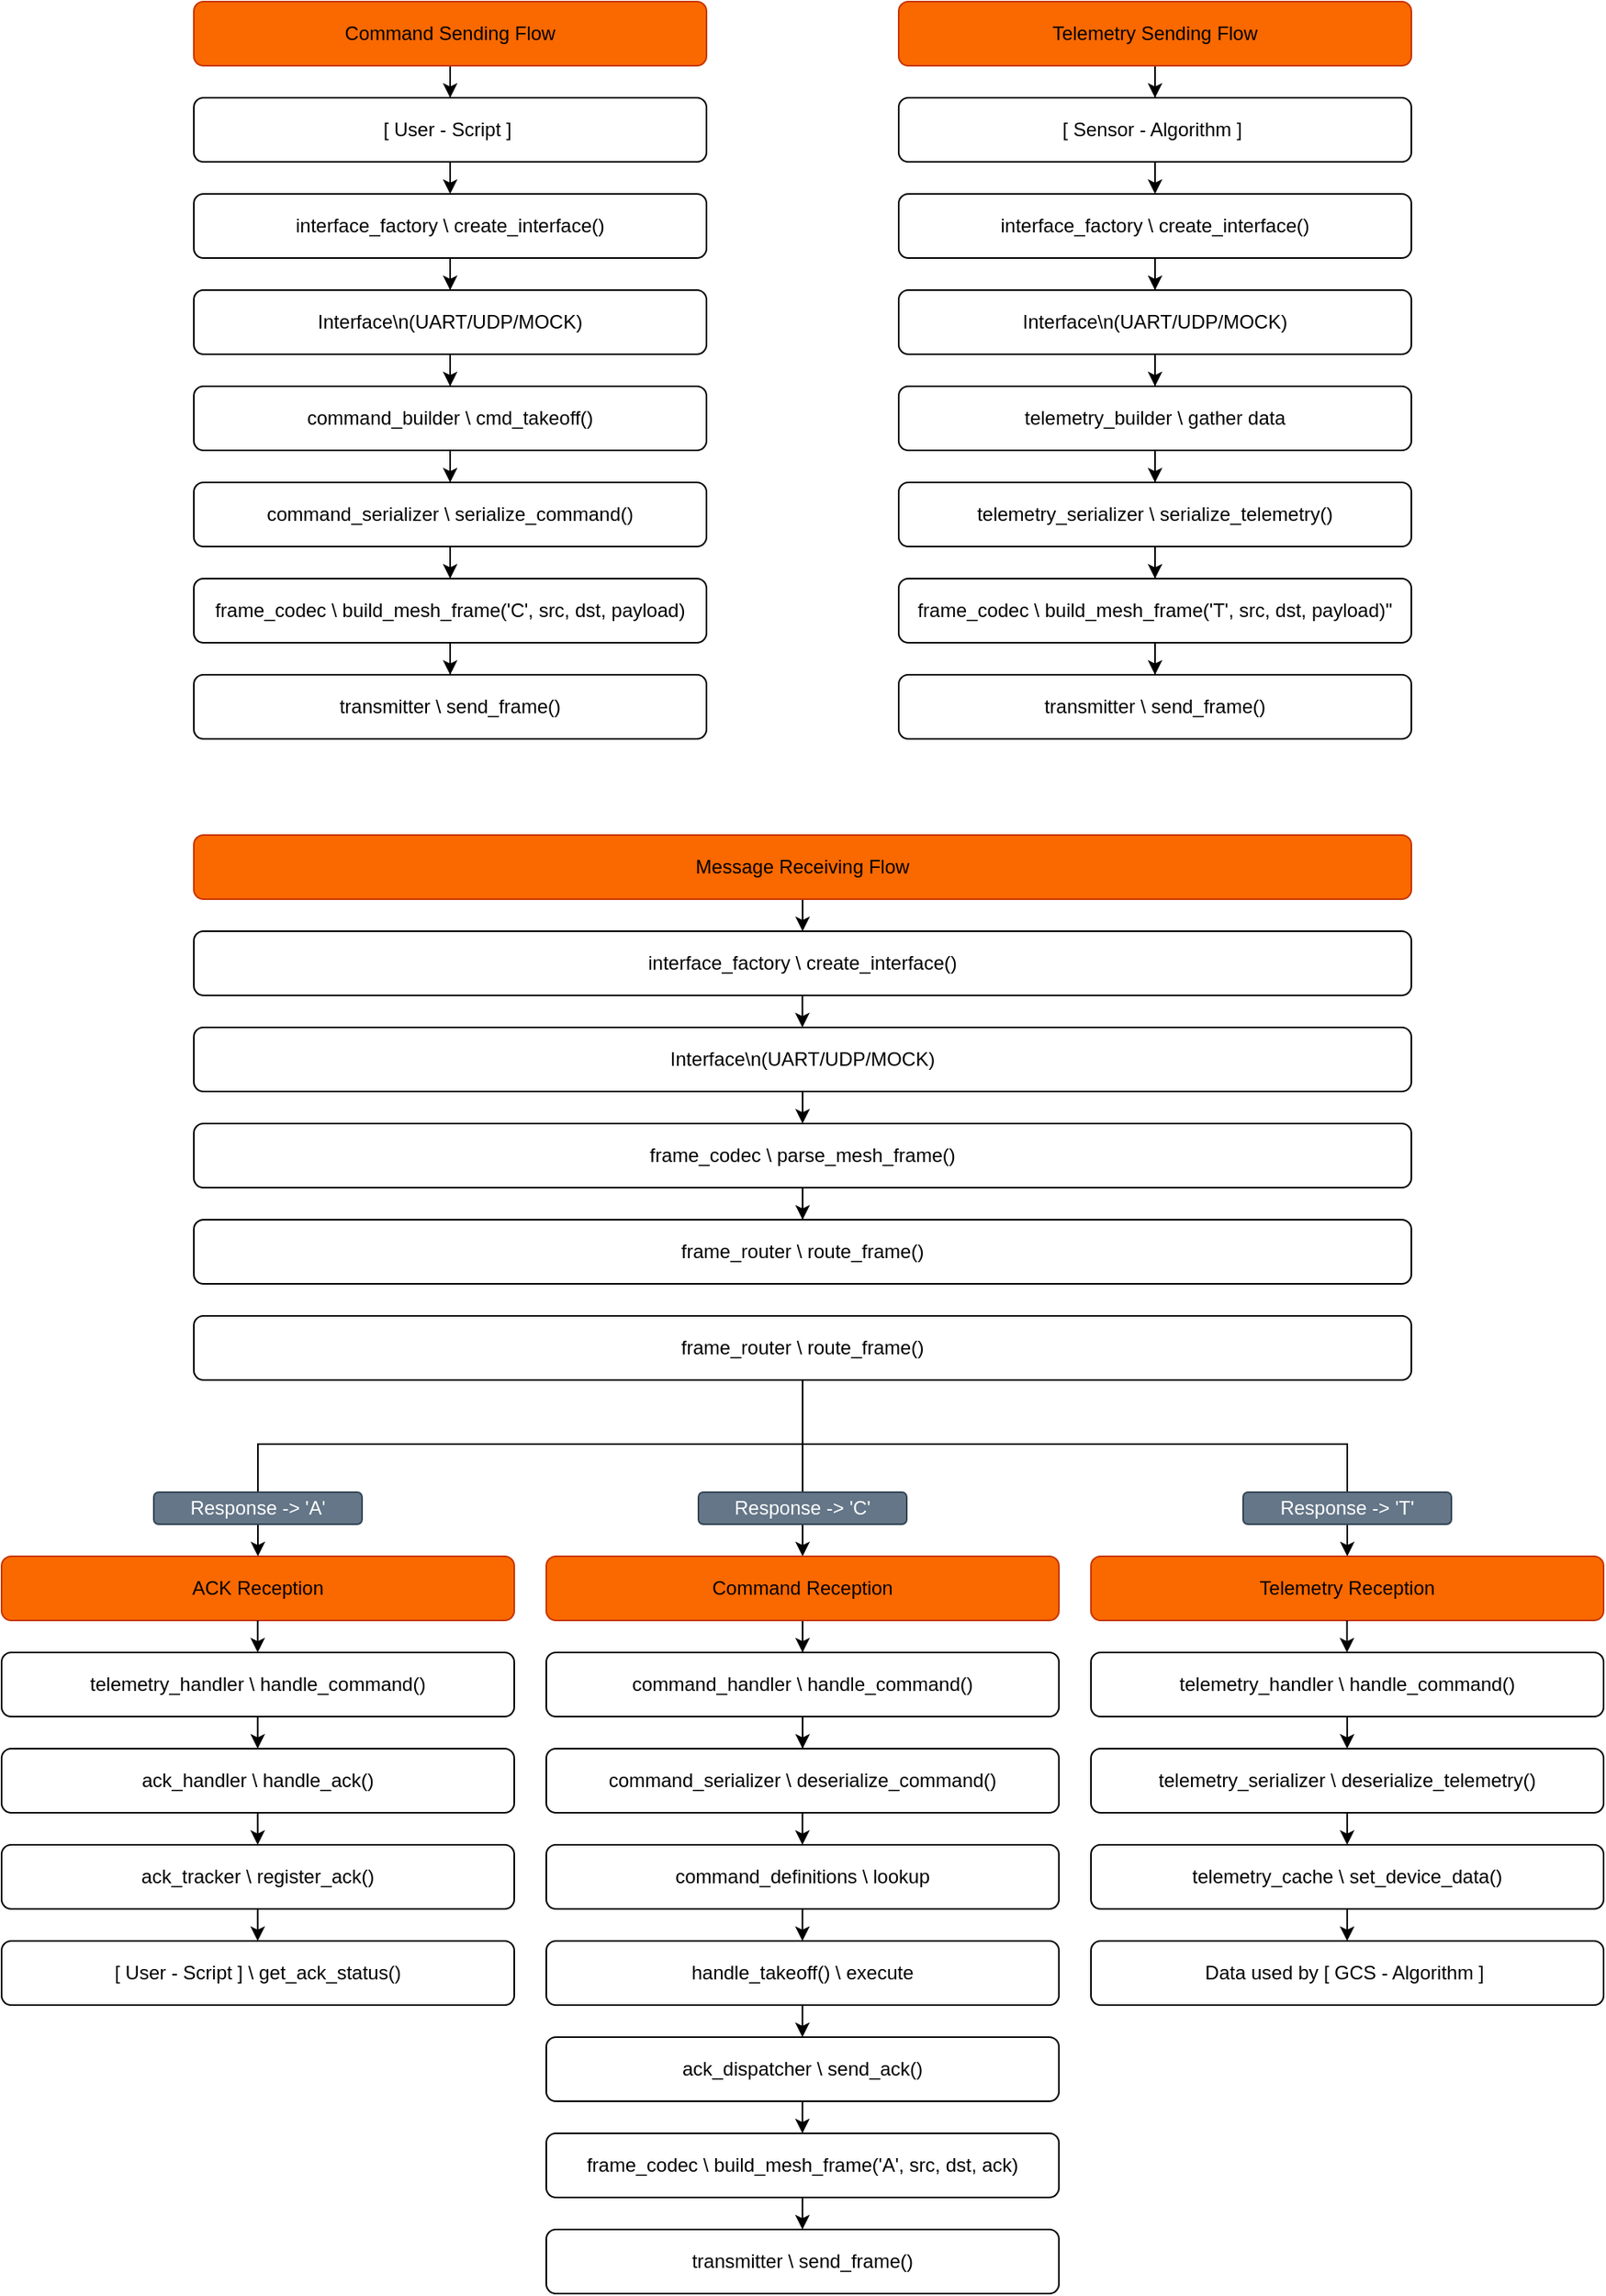 <mxfile version="27.0.1">
  <diagram name="Sayfa -1" id="h-azJLj8p0HbDLK38F_v">
    <mxGraphModel dx="3898" dy="1684" grid="1" gridSize="10" guides="1" tooltips="1" connect="1" arrows="1" fold="1" page="1" pageScale="1" pageWidth="827" pageHeight="1169" math="0" shadow="0">
      <root>
        <mxCell id="0" />
        <mxCell id="1" parent="0" />
        <mxCell id="iJEo4gMadIxdaNtaJDbO-5" value="" style="edgeStyle=orthogonalEdgeStyle;rounded=0;orthogonalLoop=1;jettySize=auto;html=1;" edge="1" parent="1" source="iJEo4gMadIxdaNtaJDbO-1">
          <mxGeometry relative="1" as="geometry">
            <mxPoint x="200.034" y="120" as="targetPoint" />
          </mxGeometry>
        </mxCell>
        <mxCell id="iJEo4gMadIxdaNtaJDbO-1" value="[ User - Script ]&amp;nbsp;" style="rounded=1;whiteSpace=wrap;html=1;" vertex="1" parent="1">
          <mxGeometry x="40" y="60" width="320" height="40" as="geometry" />
        </mxCell>
        <mxCell id="iJEo4gMadIxdaNtaJDbO-3" value="" style="edgeStyle=orthogonalEdgeStyle;rounded=0;orthogonalLoop=1;jettySize=auto;html=1;" edge="1" parent="1" source="iJEo4gMadIxdaNtaJDbO-2" target="iJEo4gMadIxdaNtaJDbO-1">
          <mxGeometry relative="1" as="geometry" />
        </mxCell>
        <mxCell id="iJEo4gMadIxdaNtaJDbO-2" value="Command Sending Flow" style="rounded=1;whiteSpace=wrap;html=1;fillColor=#fa6800;fontColor=#000000;strokeColor=#C73500;" vertex="1" parent="1">
          <mxGeometry x="40" width="320" height="40" as="geometry" />
        </mxCell>
        <mxCell id="iJEo4gMadIxdaNtaJDbO-13" value="" style="edgeStyle=orthogonalEdgeStyle;rounded=0;orthogonalLoop=1;jettySize=auto;html=1;" edge="1" parent="1" source="iJEo4gMadIxdaNtaJDbO-14">
          <mxGeometry relative="1" as="geometry">
            <mxPoint x="640.034" y="120" as="targetPoint" />
          </mxGeometry>
        </mxCell>
        <mxCell id="iJEo4gMadIxdaNtaJDbO-14" value="[ Sensor - Algorithm ]&amp;nbsp;" style="rounded=1;whiteSpace=wrap;html=1;" vertex="1" parent="1">
          <mxGeometry x="480" y="60" width="320" height="40" as="geometry" />
        </mxCell>
        <mxCell id="iJEo4gMadIxdaNtaJDbO-15" value="" style="edgeStyle=orthogonalEdgeStyle;rounded=0;orthogonalLoop=1;jettySize=auto;html=1;" edge="1" parent="1" source="iJEo4gMadIxdaNtaJDbO-16" target="iJEo4gMadIxdaNtaJDbO-14">
          <mxGeometry relative="1" as="geometry" />
        </mxCell>
        <mxCell id="iJEo4gMadIxdaNtaJDbO-16" value="Telemetry Sending Flow" style="rounded=1;whiteSpace=wrap;html=1;fillColor=#fa6800;fontColor=#000000;strokeColor=#C73500;" vertex="1" parent="1">
          <mxGeometry x="480" width="320" height="40" as="geometry" />
        </mxCell>
        <mxCell id="iJEo4gMadIxdaNtaJDbO-24" value="" style="edgeStyle=orthogonalEdgeStyle;rounded=0;orthogonalLoop=1;jettySize=auto;html=1;" edge="1" parent="1" source="iJEo4gMadIxdaNtaJDbO-25" target="iJEo4gMadIxdaNtaJDbO-27">
          <mxGeometry relative="1" as="geometry" />
        </mxCell>
        <mxCell id="iJEo4gMadIxdaNtaJDbO-25" value="command_builder \ cmd_takeoff()" style="rounded=1;whiteSpace=wrap;html=1;" vertex="1" parent="1">
          <mxGeometry x="40" y="240" width="320" height="40" as="geometry" />
        </mxCell>
        <mxCell id="iJEo4gMadIxdaNtaJDbO-26" value="" style="edgeStyle=orthogonalEdgeStyle;rounded=0;orthogonalLoop=1;jettySize=auto;html=1;" edge="1" parent="1" source="iJEo4gMadIxdaNtaJDbO-27" target="iJEo4gMadIxdaNtaJDbO-29">
          <mxGeometry relative="1" as="geometry" />
        </mxCell>
        <mxCell id="iJEo4gMadIxdaNtaJDbO-27" value="command_serializer \ serialize_command()" style="rounded=1;whiteSpace=wrap;html=1;" vertex="1" parent="1">
          <mxGeometry x="40" y="300" width="320" height="40" as="geometry" />
        </mxCell>
        <mxCell id="iJEo4gMadIxdaNtaJDbO-28" value="" style="edgeStyle=orthogonalEdgeStyle;rounded=0;orthogonalLoop=1;jettySize=auto;html=1;" edge="1" parent="1" source="iJEo4gMadIxdaNtaJDbO-29" target="iJEo4gMadIxdaNtaJDbO-30">
          <mxGeometry relative="1" as="geometry" />
        </mxCell>
        <mxCell id="iJEo4gMadIxdaNtaJDbO-29" value="frame_codec \ build_mesh_frame(&#39;C&#39;, src, dst, payload)" style="rounded=1;whiteSpace=wrap;html=1;" vertex="1" parent="1">
          <mxGeometry x="40" y="360" width="320" height="40" as="geometry" />
        </mxCell>
        <mxCell id="iJEo4gMadIxdaNtaJDbO-30" value="transmitter \ send_frame()" style="rounded=1;whiteSpace=wrap;html=1;" vertex="1" parent="1">
          <mxGeometry x="40" y="420" width="320" height="40" as="geometry" />
        </mxCell>
        <mxCell id="iJEo4gMadIxdaNtaJDbO-33" value="" style="edgeStyle=orthogonalEdgeStyle;rounded=0;orthogonalLoop=1;jettySize=auto;html=1;" edge="1" parent="1" source="iJEo4gMadIxdaNtaJDbO-31" target="iJEo4gMadIxdaNtaJDbO-32">
          <mxGeometry relative="1" as="geometry" />
        </mxCell>
        <mxCell id="iJEo4gMadIxdaNtaJDbO-31" value="interface_factory \ create_interface()" style="rounded=1;whiteSpace=wrap;html=1;" vertex="1" parent="1">
          <mxGeometry x="40" y="120" width="320" height="40" as="geometry" />
        </mxCell>
        <mxCell id="iJEo4gMadIxdaNtaJDbO-37" value="" style="edgeStyle=orthogonalEdgeStyle;rounded=0;orthogonalLoop=1;jettySize=auto;html=1;entryX=0.5;entryY=0;entryDx=0;entryDy=0;" edge="1" parent="1" source="iJEo4gMadIxdaNtaJDbO-32" target="iJEo4gMadIxdaNtaJDbO-25">
          <mxGeometry relative="1" as="geometry" />
        </mxCell>
        <mxCell id="iJEo4gMadIxdaNtaJDbO-32" value="Interface\n(UART/UDP/MOCK)" style="rounded=1;whiteSpace=wrap;html=1;" vertex="1" parent="1">
          <mxGeometry x="40" y="180" width="320" height="40" as="geometry" />
        </mxCell>
        <mxCell id="iJEo4gMadIxdaNtaJDbO-38" value="" style="edgeStyle=orthogonalEdgeStyle;rounded=0;orthogonalLoop=1;jettySize=auto;html=1;" edge="1" parent="1" source="iJEo4gMadIxdaNtaJDbO-39" target="iJEo4gMadIxdaNtaJDbO-41">
          <mxGeometry relative="1" as="geometry" />
        </mxCell>
        <mxCell id="iJEo4gMadIxdaNtaJDbO-39" value="telemetry_builder \ gather data" style="rounded=1;whiteSpace=wrap;html=1;" vertex="1" parent="1">
          <mxGeometry x="480" y="240" width="320" height="40" as="geometry" />
        </mxCell>
        <mxCell id="iJEo4gMadIxdaNtaJDbO-40" value="" style="edgeStyle=orthogonalEdgeStyle;rounded=0;orthogonalLoop=1;jettySize=auto;html=1;" edge="1" parent="1" source="iJEo4gMadIxdaNtaJDbO-41" target="iJEo4gMadIxdaNtaJDbO-43">
          <mxGeometry relative="1" as="geometry" />
        </mxCell>
        <mxCell id="iJEo4gMadIxdaNtaJDbO-41" value="telemetry_serializer \ serialize_telemetry()" style="rounded=1;whiteSpace=wrap;html=1;" vertex="1" parent="1">
          <mxGeometry x="480" y="300" width="320" height="40" as="geometry" />
        </mxCell>
        <mxCell id="iJEo4gMadIxdaNtaJDbO-42" value="" style="edgeStyle=orthogonalEdgeStyle;rounded=0;orthogonalLoop=1;jettySize=auto;html=1;" edge="1" parent="1" source="iJEo4gMadIxdaNtaJDbO-43" target="iJEo4gMadIxdaNtaJDbO-44">
          <mxGeometry relative="1" as="geometry" />
        </mxCell>
        <mxCell id="iJEo4gMadIxdaNtaJDbO-43" value="frame_codec \&amp;nbsp;build_mesh_frame(&#39;T&#39;, src, dst, payload)&quot;" style="rounded=1;whiteSpace=wrap;html=1;" vertex="1" parent="1">
          <mxGeometry x="480" y="360" width="320" height="40" as="geometry" />
        </mxCell>
        <mxCell id="iJEo4gMadIxdaNtaJDbO-44" value="transmitter \ send_frame()" style="rounded=1;whiteSpace=wrap;html=1;" vertex="1" parent="1">
          <mxGeometry x="480" y="420" width="320" height="40" as="geometry" />
        </mxCell>
        <mxCell id="iJEo4gMadIxdaNtaJDbO-45" value="" style="edgeStyle=orthogonalEdgeStyle;rounded=0;orthogonalLoop=1;jettySize=auto;html=1;" edge="1" parent="1" source="iJEo4gMadIxdaNtaJDbO-46" target="iJEo4gMadIxdaNtaJDbO-47">
          <mxGeometry relative="1" as="geometry" />
        </mxCell>
        <mxCell id="iJEo4gMadIxdaNtaJDbO-46" value="interface_factory \ create_interface()" style="rounded=1;whiteSpace=wrap;html=1;" vertex="1" parent="1">
          <mxGeometry x="480" y="120" width="320" height="40" as="geometry" />
        </mxCell>
        <mxCell id="iJEo4gMadIxdaNtaJDbO-48" value="" style="edgeStyle=orthogonalEdgeStyle;rounded=0;orthogonalLoop=1;jettySize=auto;html=1;entryX=0.5;entryY=0;entryDx=0;entryDy=0;" edge="1" parent="1" source="iJEo4gMadIxdaNtaJDbO-47" target="iJEo4gMadIxdaNtaJDbO-39">
          <mxGeometry relative="1" as="geometry" />
        </mxCell>
        <mxCell id="iJEo4gMadIxdaNtaJDbO-47" value="Interface\n(UART/UDP/MOCK)" style="rounded=1;whiteSpace=wrap;html=1;" vertex="1" parent="1">
          <mxGeometry x="480" y="180" width="320" height="40" as="geometry" />
        </mxCell>
        <mxCell id="iJEo4gMadIxdaNtaJDbO-58" value="" style="edgeStyle=orthogonalEdgeStyle;rounded=0;orthogonalLoop=1;jettySize=auto;html=1;entryX=0.5;entryY=0;entryDx=0;entryDy=0;" edge="1" parent="1" source="iJEo4gMadIxdaNtaJDbO-57">
          <mxGeometry relative="1" as="geometry">
            <mxPoint x="420.0" y="580" as="targetPoint" />
          </mxGeometry>
        </mxCell>
        <mxCell id="iJEo4gMadIxdaNtaJDbO-57" value="Message Receiving Flow" style="rounded=1;whiteSpace=wrap;html=1;fillColor=#fa6800;fontColor=#000000;strokeColor=#C73500;" vertex="1" parent="1">
          <mxGeometry x="40" y="520" width="760" height="40" as="geometry" />
        </mxCell>
        <mxCell id="iJEo4gMadIxdaNtaJDbO-83" value="" style="edgeStyle=orthogonalEdgeStyle;rounded=0;orthogonalLoop=1;jettySize=auto;html=1;" edge="1" parent="1" source="iJEo4gMadIxdaNtaJDbO-84" target="iJEo4gMadIxdaNtaJDbO-85">
          <mxGeometry relative="1" as="geometry" />
        </mxCell>
        <mxCell id="iJEo4gMadIxdaNtaJDbO-84" value="frame_codec \ parse_mesh_frame()" style="rounded=1;whiteSpace=wrap;html=1;" vertex="1" parent="1">
          <mxGeometry x="40" y="700" width="760" height="40" as="geometry" />
        </mxCell>
        <mxCell id="iJEo4gMadIxdaNtaJDbO-85" value="frame_router \ route_frame()" style="rounded=1;whiteSpace=wrap;html=1;" vertex="1" parent="1">
          <mxGeometry x="40" y="760" width="760" height="40" as="geometry" />
        </mxCell>
        <mxCell id="iJEo4gMadIxdaNtaJDbO-120" value="" style="edgeStyle=orthogonalEdgeStyle;rounded=0;orthogonalLoop=1;jettySize=auto;html=1;" edge="1" parent="1" source="iJEo4gMadIxdaNtaJDbO-86" target="iJEo4gMadIxdaNtaJDbO-88">
          <mxGeometry relative="1" as="geometry" />
        </mxCell>
        <mxCell id="iJEo4gMadIxdaNtaJDbO-86" value="frame_router \ route_frame()" style="rounded=1;whiteSpace=wrap;html=1;" vertex="1" parent="1">
          <mxGeometry x="40" y="820" width="760" height="40" as="geometry" />
        </mxCell>
        <mxCell id="iJEo4gMadIxdaNtaJDbO-87" value="" style="edgeStyle=orthogonalEdgeStyle;rounded=0;orthogonalLoop=1;jettySize=auto;html=1;entryX=0.5;entryY=0;entryDx=0;entryDy=0;" edge="1" parent="1" source="iJEo4gMadIxdaNtaJDbO-88" target="iJEo4gMadIxdaNtaJDbO-92">
          <mxGeometry relative="1" as="geometry" />
        </mxCell>
        <mxCell id="iJEo4gMadIxdaNtaJDbO-88" value="Command Reception" style="rounded=1;whiteSpace=wrap;html=1;fillColor=#fa6800;fontColor=#000000;strokeColor=#C73500;" vertex="1" parent="1">
          <mxGeometry x="260" y="970" width="320" height="40" as="geometry" />
        </mxCell>
        <mxCell id="iJEo4gMadIxdaNtaJDbO-89" value="Telemetry Reception" style="rounded=1;whiteSpace=wrap;html=1;fillColor=#fa6800;fontColor=#000000;strokeColor=#C73500;" vertex="1" parent="1">
          <mxGeometry x="600" y="970" width="320" height="40" as="geometry" />
        </mxCell>
        <mxCell id="iJEo4gMadIxdaNtaJDbO-90" value="ACK Reception" style="rounded=1;whiteSpace=wrap;html=1;fillColor=#fa6800;fontColor=#000000;strokeColor=#C73500;" vertex="1" parent="1">
          <mxGeometry x="-80" y="970" width="320" height="40" as="geometry" />
        </mxCell>
        <mxCell id="iJEo4gMadIxdaNtaJDbO-91" value="" style="edgeStyle=orthogonalEdgeStyle;rounded=0;orthogonalLoop=1;jettySize=auto;html=1;entryX=0.5;entryY=0;entryDx=0;entryDy=0;" edge="1" parent="1" source="iJEo4gMadIxdaNtaJDbO-92" target="iJEo4gMadIxdaNtaJDbO-95">
          <mxGeometry relative="1" as="geometry" />
        </mxCell>
        <mxCell id="iJEo4gMadIxdaNtaJDbO-92" value="command_handler \ handle_command()" style="rounded=1;whiteSpace=wrap;html=1;" vertex="1" parent="1">
          <mxGeometry x="260" y="1030" width="320" height="40" as="geometry" />
        </mxCell>
        <mxCell id="iJEo4gMadIxdaNtaJDbO-93" value="telemetry_handler \ handle_command()" style="rounded=1;whiteSpace=wrap;html=1;" vertex="1" parent="1">
          <mxGeometry x="600" y="1030" width="320" height="40" as="geometry" />
        </mxCell>
        <mxCell id="iJEo4gMadIxdaNtaJDbO-94" value="telemetry_handler \ handle_command()" style="rounded=1;whiteSpace=wrap;html=1;" vertex="1" parent="1">
          <mxGeometry x="-80" y="1030" width="320" height="40" as="geometry" />
        </mxCell>
        <mxCell id="iJEo4gMadIxdaNtaJDbO-95" value="command_serializer \ deserialize_command()" style="rounded=1;whiteSpace=wrap;html=1;" vertex="1" parent="1">
          <mxGeometry x="260" y="1090" width="320" height="40" as="geometry" />
        </mxCell>
        <mxCell id="iJEo4gMadIxdaNtaJDbO-96" value="command_definitions \ lookup" style="rounded=1;whiteSpace=wrap;html=1;" vertex="1" parent="1">
          <mxGeometry x="260" y="1150" width="320" height="40" as="geometry" />
        </mxCell>
        <mxCell id="iJEo4gMadIxdaNtaJDbO-97" value="handle_takeoff() \ execute" style="rounded=1;whiteSpace=wrap;html=1;" vertex="1" parent="1">
          <mxGeometry x="260" y="1210" width="320" height="40" as="geometry" />
        </mxCell>
        <mxCell id="iJEo4gMadIxdaNtaJDbO-98" value="ack_dispatcher \ send_ack()" style="rounded=1;whiteSpace=wrap;html=1;" vertex="1" parent="1">
          <mxGeometry x="260" y="1270" width="320" height="40" as="geometry" />
        </mxCell>
        <mxCell id="iJEo4gMadIxdaNtaJDbO-99" value="frame_codec \ build_mesh_frame(&#39;A&#39;, src, dst, ack)" style="rounded=1;whiteSpace=wrap;html=1;" vertex="1" parent="1">
          <mxGeometry x="260" y="1330" width="320" height="40" as="geometry" />
        </mxCell>
        <mxCell id="iJEo4gMadIxdaNtaJDbO-100" value="transmitter \ send_frame()" style="rounded=1;whiteSpace=wrap;html=1;" vertex="1" parent="1">
          <mxGeometry x="260" y="1390" width="320" height="40" as="geometry" />
        </mxCell>
        <mxCell id="iJEo4gMadIxdaNtaJDbO-101" value="" style="edgeStyle=orthogonalEdgeStyle;rounded=0;orthogonalLoop=1;jettySize=auto;html=1;entryX=0.5;entryY=0;entryDx=0;entryDy=0;" edge="1" parent="1">
          <mxGeometry relative="1" as="geometry">
            <mxPoint x="419.89" y="1130" as="sourcePoint" />
            <mxPoint x="419.89" y="1150" as="targetPoint" />
          </mxGeometry>
        </mxCell>
        <mxCell id="iJEo4gMadIxdaNtaJDbO-102" value="" style="edgeStyle=orthogonalEdgeStyle;rounded=0;orthogonalLoop=1;jettySize=auto;html=1;entryX=0.5;entryY=0;entryDx=0;entryDy=0;" edge="1" parent="1">
          <mxGeometry relative="1" as="geometry">
            <mxPoint x="419.89" y="1190" as="sourcePoint" />
            <mxPoint x="419.89" y="1210" as="targetPoint" />
          </mxGeometry>
        </mxCell>
        <mxCell id="iJEo4gMadIxdaNtaJDbO-103" value="" style="edgeStyle=orthogonalEdgeStyle;rounded=0;orthogonalLoop=1;jettySize=auto;html=1;entryX=0.5;entryY=0;entryDx=0;entryDy=0;" edge="1" parent="1">
          <mxGeometry relative="1" as="geometry">
            <mxPoint x="419.89" y="1250" as="sourcePoint" />
            <mxPoint x="419.89" y="1270" as="targetPoint" />
          </mxGeometry>
        </mxCell>
        <mxCell id="iJEo4gMadIxdaNtaJDbO-104" value="" style="edgeStyle=orthogonalEdgeStyle;rounded=0;orthogonalLoop=1;jettySize=auto;html=1;entryX=0.5;entryY=0;entryDx=0;entryDy=0;" edge="1" parent="1">
          <mxGeometry relative="1" as="geometry">
            <mxPoint x="419.89" y="1310" as="sourcePoint" />
            <mxPoint x="419.89" y="1330" as="targetPoint" />
          </mxGeometry>
        </mxCell>
        <mxCell id="iJEo4gMadIxdaNtaJDbO-105" value="" style="edgeStyle=orthogonalEdgeStyle;rounded=0;orthogonalLoop=1;jettySize=auto;html=1;entryX=0.5;entryY=0;entryDx=0;entryDy=0;" edge="1" parent="1">
          <mxGeometry relative="1" as="geometry">
            <mxPoint x="419.9" y="1370" as="sourcePoint" />
            <mxPoint x="419.9" y="1390" as="targetPoint" />
          </mxGeometry>
        </mxCell>
        <mxCell id="iJEo4gMadIxdaNtaJDbO-106" value="interface_factory \ create_interface()" style="rounded=1;whiteSpace=wrap;html=1;" vertex="1" parent="1">
          <mxGeometry x="40" y="580" width="760" height="40" as="geometry" />
        </mxCell>
        <mxCell id="iJEo4gMadIxdaNtaJDbO-109" value="" style="edgeStyle=orthogonalEdgeStyle;rounded=0;orthogonalLoop=1;jettySize=auto;html=1;" edge="1" parent="1" source="iJEo4gMadIxdaNtaJDbO-107">
          <mxGeometry relative="1" as="geometry">
            <mxPoint x="420" y="700" as="targetPoint" />
          </mxGeometry>
        </mxCell>
        <mxCell id="iJEo4gMadIxdaNtaJDbO-107" value="Interface\n(UART/UDP/MOCK)" style="rounded=1;whiteSpace=wrap;html=1;" vertex="1" parent="1">
          <mxGeometry x="40" y="640" width="760" height="40" as="geometry" />
        </mxCell>
        <mxCell id="iJEo4gMadIxdaNtaJDbO-108" value="" style="edgeStyle=orthogonalEdgeStyle;rounded=0;orthogonalLoop=1;jettySize=auto;html=1;entryX=0.5;entryY=0;entryDx=0;entryDy=0;" edge="1" parent="1">
          <mxGeometry relative="1" as="geometry">
            <mxPoint x="419.86" y="620" as="sourcePoint" />
            <mxPoint x="419.86" y="640" as="targetPoint" />
          </mxGeometry>
        </mxCell>
        <mxCell id="iJEo4gMadIxdaNtaJDbO-112" value="telemetry_serializer \ deserialize_telemetry()" style="rounded=1;whiteSpace=wrap;html=1;" vertex="1" parent="1">
          <mxGeometry x="600" y="1090" width="320" height="40" as="geometry" />
        </mxCell>
        <mxCell id="iJEo4gMadIxdaNtaJDbO-113" value="telemetry_cache \ set_device_data()" style="rounded=1;whiteSpace=wrap;html=1;" vertex="1" parent="1">
          <mxGeometry x="600" y="1150" width="320" height="40" as="geometry" />
        </mxCell>
        <mxCell id="iJEo4gMadIxdaNtaJDbO-114" value="Data used by [ GCS - Algorithm ]&amp;nbsp;" style="rounded=1;whiteSpace=wrap;html=1;" vertex="1" parent="1">
          <mxGeometry x="600" y="1210" width="320" height="40" as="geometry" />
        </mxCell>
        <mxCell id="iJEo4gMadIxdaNtaJDbO-116" value="ack_handler \ handle_ack()" style="rounded=1;whiteSpace=wrap;html=1;" vertex="1" parent="1">
          <mxGeometry x="-80" y="1090" width="320" height="40" as="geometry" />
        </mxCell>
        <mxCell id="iJEo4gMadIxdaNtaJDbO-117" value="ack_tracker \ register_ack()" style="rounded=1;whiteSpace=wrap;html=1;" vertex="1" parent="1">
          <mxGeometry x="-80" y="1150" width="320" height="40" as="geometry" />
        </mxCell>
        <mxCell id="iJEo4gMadIxdaNtaJDbO-118" value="[ User - Script ] \ get_ack_status()" style="rounded=1;whiteSpace=wrap;html=1;" vertex="1" parent="1">
          <mxGeometry x="-80" y="1210" width="320" height="40" as="geometry" />
        </mxCell>
        <mxCell id="iJEo4gMadIxdaNtaJDbO-119" value="" style="endArrow=classic;html=1;rounded=0;exitX=0.5;exitY=1;exitDx=0;exitDy=0;entryX=0.5;entryY=0;entryDx=0;entryDy=0;" edge="1" parent="1" source="iJEo4gMadIxdaNtaJDbO-86" target="iJEo4gMadIxdaNtaJDbO-90">
          <mxGeometry width="50" height="50" relative="1" as="geometry">
            <mxPoint x="210" y="980" as="sourcePoint" />
            <mxPoint x="260" y="930" as="targetPoint" />
            <Array as="points">
              <mxPoint x="420" y="900" />
              <mxPoint x="80" y="900" />
            </Array>
          </mxGeometry>
        </mxCell>
        <mxCell id="iJEo4gMadIxdaNtaJDbO-121" value="" style="endArrow=classic;html=1;rounded=0;exitX=0.5;exitY=1;exitDx=0;exitDy=0;entryX=0.5;entryY=0;entryDx=0;entryDy=0;" edge="1" parent="1" source="iJEo4gMadIxdaNtaJDbO-86" target="iJEo4gMadIxdaNtaJDbO-89">
          <mxGeometry width="50" height="50" relative="1" as="geometry">
            <mxPoint x="430" y="870" as="sourcePoint" />
            <mxPoint x="780" y="930" as="targetPoint" />
            <Array as="points">
              <mxPoint x="420" y="900" />
              <mxPoint x="760" y="900" />
            </Array>
          </mxGeometry>
        </mxCell>
        <mxCell id="iJEo4gMadIxdaNtaJDbO-122" value="Response -&amp;gt; &#39;C&#39;" style="rounded=1;whiteSpace=wrap;html=1;fillColor=#647687;fontColor=#ffffff;strokeColor=#314354;" vertex="1" parent="1">
          <mxGeometry x="355" y="930" width="130" height="20" as="geometry" />
        </mxCell>
        <mxCell id="iJEo4gMadIxdaNtaJDbO-123" value="Response -&amp;gt; &#39;A&#39;" style="rounded=1;whiteSpace=wrap;html=1;fillColor=#647687;fontColor=#ffffff;strokeColor=#314354;" vertex="1" parent="1">
          <mxGeometry x="15" y="930" width="130" height="20" as="geometry" />
        </mxCell>
        <mxCell id="iJEo4gMadIxdaNtaJDbO-124" value="Response -&amp;gt; &#39;T&#39;" style="rounded=1;whiteSpace=wrap;html=1;fillColor=#647687;fontColor=#ffffff;strokeColor=#314354;" vertex="1" parent="1">
          <mxGeometry x="695" y="930" width="130" height="20" as="geometry" />
        </mxCell>
        <mxCell id="iJEo4gMadIxdaNtaJDbO-125" value="" style="edgeStyle=orthogonalEdgeStyle;rounded=0;orthogonalLoop=1;jettySize=auto;html=1;entryX=0.5;entryY=0;entryDx=0;entryDy=0;" edge="1" parent="1">
          <mxGeometry relative="1" as="geometry">
            <mxPoint x="759.82" y="1010" as="sourcePoint" />
            <mxPoint x="759.82" y="1030" as="targetPoint" />
          </mxGeometry>
        </mxCell>
        <mxCell id="iJEo4gMadIxdaNtaJDbO-126" value="" style="edgeStyle=orthogonalEdgeStyle;rounded=0;orthogonalLoop=1;jettySize=auto;html=1;entryX=0.5;entryY=0;entryDx=0;entryDy=0;" edge="1" parent="1">
          <mxGeometry relative="1" as="geometry">
            <mxPoint x="759.92" y="1070" as="sourcePoint" />
            <mxPoint x="759.92" y="1090" as="targetPoint" />
          </mxGeometry>
        </mxCell>
        <mxCell id="iJEo4gMadIxdaNtaJDbO-127" value="" style="edgeStyle=orthogonalEdgeStyle;rounded=0;orthogonalLoop=1;jettySize=auto;html=1;entryX=0.5;entryY=0;entryDx=0;entryDy=0;" edge="1" parent="1">
          <mxGeometry relative="1" as="geometry">
            <mxPoint x="759.92" y="1130" as="sourcePoint" />
            <mxPoint x="759.92" y="1150" as="targetPoint" />
          </mxGeometry>
        </mxCell>
        <mxCell id="iJEo4gMadIxdaNtaJDbO-128" value="" style="edgeStyle=orthogonalEdgeStyle;rounded=0;orthogonalLoop=1;jettySize=auto;html=1;entryX=0.5;entryY=0;entryDx=0;entryDy=0;" edge="1" parent="1">
          <mxGeometry relative="1" as="geometry">
            <mxPoint x="759.92" y="1190" as="sourcePoint" />
            <mxPoint x="759.92" y="1210" as="targetPoint" />
          </mxGeometry>
        </mxCell>
        <mxCell id="iJEo4gMadIxdaNtaJDbO-130" value="" style="edgeStyle=orthogonalEdgeStyle;rounded=0;orthogonalLoop=1;jettySize=auto;html=1;entryX=0.5;entryY=0;entryDx=0;entryDy=0;" edge="1" parent="1">
          <mxGeometry relative="1" as="geometry">
            <mxPoint x="79.86" y="1190" as="sourcePoint" />
            <mxPoint x="79.86" y="1210" as="targetPoint" />
          </mxGeometry>
        </mxCell>
        <mxCell id="iJEo4gMadIxdaNtaJDbO-131" value="" style="edgeStyle=orthogonalEdgeStyle;rounded=0;orthogonalLoop=1;jettySize=auto;html=1;entryX=0.5;entryY=0;entryDx=0;entryDy=0;" edge="1" parent="1">
          <mxGeometry relative="1" as="geometry">
            <mxPoint x="79.86" y="1130" as="sourcePoint" />
            <mxPoint x="79.86" y="1150" as="targetPoint" />
          </mxGeometry>
        </mxCell>
        <mxCell id="iJEo4gMadIxdaNtaJDbO-132" value="" style="edgeStyle=orthogonalEdgeStyle;rounded=0;orthogonalLoop=1;jettySize=auto;html=1;entryX=0.5;entryY=0;entryDx=0;entryDy=0;" edge="1" parent="1">
          <mxGeometry relative="1" as="geometry">
            <mxPoint x="79.86" y="1070" as="sourcePoint" />
            <mxPoint x="79.86" y="1090" as="targetPoint" />
          </mxGeometry>
        </mxCell>
        <mxCell id="iJEo4gMadIxdaNtaJDbO-133" value="" style="edgeStyle=orthogonalEdgeStyle;rounded=0;orthogonalLoop=1;jettySize=auto;html=1;entryX=0.5;entryY=0;entryDx=0;entryDy=0;" edge="1" parent="1">
          <mxGeometry relative="1" as="geometry">
            <mxPoint x="79.86" y="1010" as="sourcePoint" />
            <mxPoint x="79.86" y="1030" as="targetPoint" />
          </mxGeometry>
        </mxCell>
      </root>
    </mxGraphModel>
  </diagram>
</mxfile>

